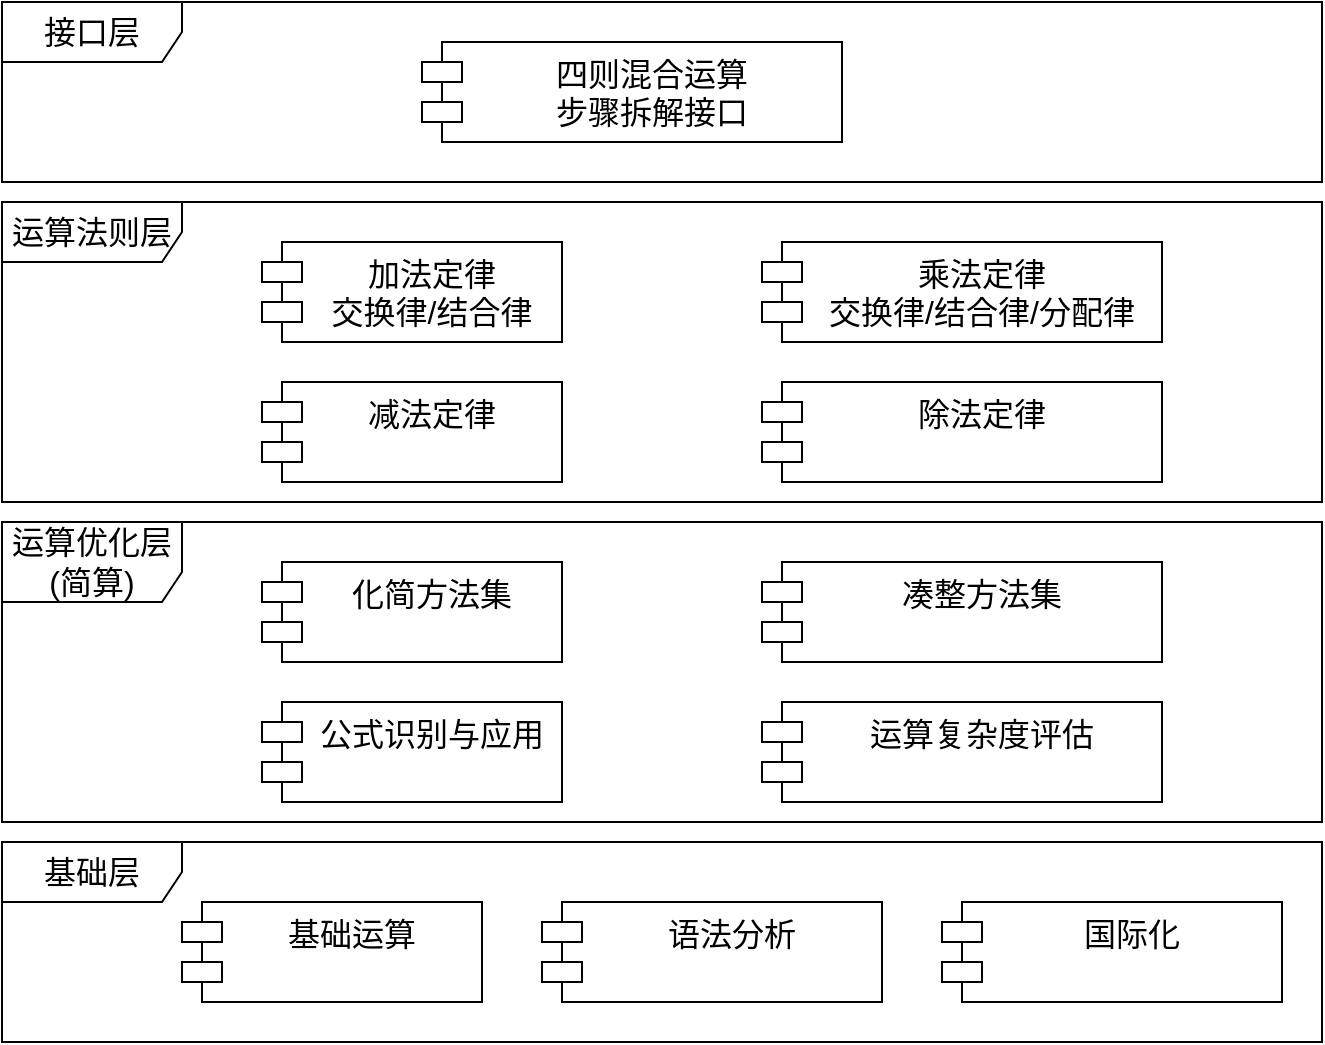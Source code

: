 <mxfile version="16.4.3" type="github" pages="3">
  <diagram id="C5RBs43oDa-KdzZeNtuy" name="四则混合运算步骤拆解 算法设计组件图">
    <mxGraphModel dx="1422" dy="882" grid="1" gridSize="10" guides="1" tooltips="1" connect="1" arrows="1" fold="1" page="1" pageScale="1" pageWidth="827" pageHeight="1169" math="0" shadow="0">
      <root>
        <mxCell id="WIyWlLk6GJQsqaUBKTNV-0" />
        <mxCell id="WIyWlLk6GJQsqaUBKTNV-1" parent="WIyWlLk6GJQsqaUBKTNV-0" />
        <mxCell id="ty5BbGDenOrGcdCGsOg5-0" value="接口层" style="shape=umlFrame;whiteSpace=wrap;html=1;fontSize=16;width=90;height=30;" parent="WIyWlLk6GJQsqaUBKTNV-1" vertex="1">
          <mxGeometry x="80" y="110" width="660" height="90" as="geometry" />
        </mxCell>
        <mxCell id="ty5BbGDenOrGcdCGsOg5-1" value="运算法则层" style="shape=umlFrame;whiteSpace=wrap;html=1;width=90;height=30;fontSize=16;" parent="WIyWlLk6GJQsqaUBKTNV-1" vertex="1">
          <mxGeometry x="80" y="210" width="660" height="150" as="geometry" />
        </mxCell>
        <mxCell id="ty5BbGDenOrGcdCGsOg5-2" value="运算优化层&lt;br&gt;(简算)" style="shape=umlFrame;whiteSpace=wrap;html=1;width=90;height=40;fontSize=16;" parent="WIyWlLk6GJQsqaUBKTNV-1" vertex="1">
          <mxGeometry x="80" y="370" width="660" height="150" as="geometry" />
        </mxCell>
        <mxCell id="ty5BbGDenOrGcdCGsOg5-3" value="基础层" style="shape=umlFrame;whiteSpace=wrap;html=1;width=90;height=30;fontSize=16;" parent="WIyWlLk6GJQsqaUBKTNV-1" vertex="1">
          <mxGeometry x="80" y="530" width="660" height="100" as="geometry" />
        </mxCell>
        <mxCell id="ty5BbGDenOrGcdCGsOg5-4" value="基础运算" style="shape=module;align=left;spacingLeft=20;align=center;verticalAlign=top;fontSize=16;" parent="WIyWlLk6GJQsqaUBKTNV-1" vertex="1">
          <mxGeometry x="170" y="560" width="150" height="50" as="geometry" />
        </mxCell>
        <mxCell id="ty5BbGDenOrGcdCGsOg5-5" value="语法分析" style="shape=module;align=left;spacingLeft=20;align=center;verticalAlign=top;fontSize=16;" parent="WIyWlLk6GJQsqaUBKTNV-1" vertex="1">
          <mxGeometry x="350" y="560" width="170" height="50" as="geometry" />
        </mxCell>
        <mxCell id="ty5BbGDenOrGcdCGsOg5-6" value="化简方法集" style="shape=module;align=left;spacingLeft=20;align=center;verticalAlign=top;fontSize=16;" parent="WIyWlLk6GJQsqaUBKTNV-1" vertex="1">
          <mxGeometry x="210" y="390" width="150" height="50" as="geometry" />
        </mxCell>
        <mxCell id="ty5BbGDenOrGcdCGsOg5-7" value="凑整方法集" style="shape=module;align=left;spacingLeft=20;align=center;verticalAlign=top;fontSize=16;" parent="WIyWlLk6GJQsqaUBKTNV-1" vertex="1">
          <mxGeometry x="460" y="390" width="200" height="50" as="geometry" />
        </mxCell>
        <mxCell id="ty5BbGDenOrGcdCGsOg5-8" value="加法定律&#xa;交换律/结合律" style="shape=module;align=left;spacingLeft=20;align=center;verticalAlign=top;fontSize=16;" parent="WIyWlLk6GJQsqaUBKTNV-1" vertex="1">
          <mxGeometry x="210" y="230" width="150" height="50" as="geometry" />
        </mxCell>
        <mxCell id="ty5BbGDenOrGcdCGsOg5-9" value="乘法定律&#xa;交换律/结合律/分配律" style="shape=module;align=left;spacingLeft=20;align=center;verticalAlign=top;fontSize=16;" parent="WIyWlLk6GJQsqaUBKTNV-1" vertex="1">
          <mxGeometry x="460" y="230" width="200" height="50" as="geometry" />
        </mxCell>
        <mxCell id="ty5BbGDenOrGcdCGsOg5-10" value="四则混合运算&#xa;步骤拆解接口" style="shape=module;align=left;spacingLeft=20;align=center;verticalAlign=top;fontSize=16;" parent="WIyWlLk6GJQsqaUBKTNV-1" vertex="1">
          <mxGeometry x="290" y="130" width="210" height="50" as="geometry" />
        </mxCell>
        <mxCell id="ty5BbGDenOrGcdCGsOg5-13" value="公式识别与应用" style="shape=module;align=left;spacingLeft=20;align=center;verticalAlign=top;fontSize=16;" parent="WIyWlLk6GJQsqaUBKTNV-1" vertex="1">
          <mxGeometry x="210" y="460" width="150" height="50" as="geometry" />
        </mxCell>
        <mxCell id="ty5BbGDenOrGcdCGsOg5-14" value="减法定律" style="shape=module;align=left;spacingLeft=20;align=center;verticalAlign=top;fontSize=16;" parent="WIyWlLk6GJQsqaUBKTNV-1" vertex="1">
          <mxGeometry x="210" y="300" width="150" height="50" as="geometry" />
        </mxCell>
        <mxCell id="ty5BbGDenOrGcdCGsOg5-15" value="除法定律" style="shape=module;align=left;spacingLeft=20;align=center;verticalAlign=top;fontSize=16;" parent="WIyWlLk6GJQsqaUBKTNV-1" vertex="1">
          <mxGeometry x="460" y="300" width="200" height="50" as="geometry" />
        </mxCell>
        <mxCell id="ty5BbGDenOrGcdCGsOg5-16" value="运算复杂度评估" style="shape=module;align=left;spacingLeft=20;align=center;verticalAlign=top;fontSize=16;" parent="WIyWlLk6GJQsqaUBKTNV-1" vertex="1">
          <mxGeometry x="460" y="460" width="200" height="50" as="geometry" />
        </mxCell>
        <mxCell id="tjZRN-iAtyA-G1_4J_O7-27" value="国际化" style="shape=module;align=left;spacingLeft=20;align=center;verticalAlign=top;fontSize=16;" vertex="1" parent="WIyWlLk6GJQsqaUBKTNV-1">
          <mxGeometry x="550" y="560" width="170" height="50" as="geometry" />
        </mxCell>
      </root>
    </mxGraphModel>
  </diagram>
  <diagram id="dTd2McHZb6Z-xsW7pLgo" name="四则混合运算步骤拆解 核心类图">
    <mxGraphModel dx="1422" dy="882" grid="1" gridSize="10" guides="1" tooltips="1" connect="1" arrows="1" fold="1" page="1" pageScale="1" pageWidth="827" pageHeight="1169" math="0" shadow="0">
      <root>
        <mxCell id="x_ljvtDPr1ENd0e378VW-0" />
        <mxCell id="x_ljvtDPr1ENd0e378VW-1" parent="x_ljvtDPr1ENd0e378VW-0" />
        <mxCell id="J2F_D_KGfJHttzcafrvR-0" value="核心类图" style="shape=umlFrame;whiteSpace=wrap;html=1;rounded=0;shadow=0;glass=0;sketch=0;fontSize=20;fontColor=#000000;strokeColor=default;strokeWidth=1;fillColor=default;width=110;height=30;" vertex="1" parent="x_ljvtDPr1ENd0e378VW-1">
          <mxGeometry x="40" y="40" width="1050" height="910" as="geometry" />
        </mxCell>
        <mxCell id="J2F_D_KGfJHttzcafrvR-1" value="Expression" style="swimlane;fontStyle=1;align=center;verticalAlign=top;childLayout=stackLayout;horizontal=1;startSize=26;horizontalStack=0;resizeParent=1;resizeParentMax=0;resizeLast=0;collapsible=1;marginBottom=0;fontSize=12;fontColor=#000000;strokeColor=#000000;strokeWidth=1;fillColor=default;" vertex="1" parent="x_ljvtDPr1ENd0e378VW-1">
          <mxGeometry x="140" y="90" width="340" height="86" as="geometry" />
        </mxCell>
        <mxCell id="J2F_D_KGfJHttzcafrvR-2" value="" style="line;strokeWidth=1;fillColor=none;align=left;verticalAlign=middle;spacingTop=-1;spacingLeft=3;spacingRight=3;rotatable=0;labelPosition=right;points=[];portConstraint=eastwest;fontSize=12;fontColor=#000000;" vertex="1" parent="J2F_D_KGfJHttzcafrvR-1">
          <mxGeometry y="26" width="340" height="8" as="geometry" />
        </mxCell>
        <mxCell id="J2F_D_KGfJHttzcafrvR-3" value="+ CalcStepByStep(): List&lt;Step&gt; steps" style="text;strokeColor=none;fillColor=none;align=left;verticalAlign=top;spacingLeft=4;spacingRight=4;overflow=hidden;rotatable=0;points=[[0,0.5],[1,0.5]];portConstraint=eastwest;fontSize=12;fontColor=#000000;" vertex="1" parent="J2F_D_KGfJHttzcafrvR-1">
          <mxGeometry y="34" width="340" height="26" as="geometry" />
        </mxCell>
        <mxCell id="J2F_D_KGfJHttzcafrvR-4" value="+ CalcStepByStep(List&lt;IAlgorithms&gt; algorithms): List&lt;Step&gt;" style="text;strokeColor=none;fillColor=none;align=left;verticalAlign=top;spacingLeft=4;spacingRight=4;overflow=hidden;rotatable=0;points=[[0,0.5],[1,0.5]];portConstraint=eastwest;fontSize=12;fontColor=#000000;" vertex="1" parent="J2F_D_KGfJHttzcafrvR-1">
          <mxGeometry y="60" width="340" height="26" as="geometry" />
        </mxCell>
        <mxCell id="J2F_D_KGfJHttzcafrvR-5" value="Step" style="swimlane;fontStyle=1;childLayout=stackLayout;horizontal=1;startSize=26;fillColor=none;horizontalStack=0;resizeParent=1;resizeParentMax=0;resizeLast=0;collapsible=1;marginBottom=0;fontSize=12;fontColor=#000000;strokeColor=#000000;strokeWidth=1;" vertex="1" parent="x_ljvtDPr1ENd0e378VW-1">
          <mxGeometry x="550" y="137" width="270" height="78" as="geometry" />
        </mxCell>
        <mxCell id="J2F_D_KGfJHttzcafrvR-6" value="+ Expression: Expression&#xa;" style="text;strokeColor=none;fillColor=none;align=left;verticalAlign=top;spacingLeft=4;spacingRight=4;overflow=hidden;rotatable=0;points=[[0,0.5],[1,0.5]];portConstraint=eastwest;fontSize=12;fontColor=#000000;" vertex="1" parent="J2F_D_KGfJHttzcafrvR-5">
          <mxGeometry y="26" width="270" height="26" as="geometry" />
        </mxCell>
        <mxCell id="J2F_D_KGfJHttzcafrvR-7" value="+ Description: IStepDescription" style="text;strokeColor=none;fillColor=none;align=left;verticalAlign=top;spacingLeft=4;spacingRight=4;overflow=hidden;rotatable=0;points=[[0,0.5],[1,0.5]];portConstraint=eastwest;fontSize=12;fontColor=#000000;" vertex="1" parent="J2F_D_KGfJHttzcafrvR-5">
          <mxGeometry y="52" width="270" height="26" as="geometry" />
        </mxCell>
        <mxCell id="J2F_D_KGfJHttzcafrvR-8" value="" style="endArrow=open;endFill=1;endSize=12;html=1;rounded=0;fontSize=12;fontColor=#000000;strokeColor=#0000FF;entryX=0;entryY=0;entryDx=0;entryDy=0;exitX=1;exitY=0.5;exitDx=0;exitDy=0;" edge="1" parent="x_ljvtDPr1ENd0e378VW-1" source="J2F_D_KGfJHttzcafrvR-7" target="J2F_D_KGfJHttzcafrvR-9">
          <mxGeometry width="160" relative="1" as="geometry">
            <mxPoint x="850" y="160" as="sourcePoint" />
            <mxPoint x="1021" y="336" as="targetPoint" />
          </mxGeometry>
        </mxCell>
        <mxCell id="J2F_D_KGfJHttzcafrvR-9" value="&lt;p style=&quot;margin: 4px 0px 0px; text-align: center; font-size: 12px;&quot;&gt;&lt;span style=&quot;font-size: 12px;&quot;&gt;«interface»&lt;/span&gt;&lt;br style=&quot;font-size: 12px;&quot;&gt;&lt;b style=&quot;font-size: 12px;&quot;&gt;IStepDescription&lt;/b&gt;&lt;br style=&quot;font-size: 12px;&quot;&gt;&lt;/p&gt;&lt;hr style=&quot;font-size: 12px;&quot;&gt;&lt;p style=&quot;margin: 0px 0px 0px 4px; font-size: 12px;&quot;&gt;&lt;span style=&quot;font-size: 12px;&quot;&gt;+ ToString(string i18nLang): string&lt;/span&gt;&lt;br style=&quot;font-size: 12px;&quot;&gt;&lt;/p&gt;" style="verticalAlign=top;align=left;overflow=fill;fontSize=12;fontFamily=Helvetica;html=1;fontColor=#000000;strokeColor=default;strokeWidth=1;fillColor=default;rounded=0;shadow=0;sketch=0;glass=0;" vertex="1" parent="x_ljvtDPr1ENd0e378VW-1">
          <mxGeometry x="870" y="202" width="210" height="70" as="geometry" />
        </mxCell>
        <mxCell id="J2F_D_KGfJHttzcafrvR-10" value="&lt;p style=&quot;margin: 4px 0px 0px ; text-align: center ; font-size: 12px&quot;&gt;&lt;span style=&quot;font-size: 12px&quot;&gt;«interface»&lt;/span&gt;&lt;br style=&quot;font-size: 12px&quot;&gt;&lt;b style=&quot;font-size: 12px&quot;&gt;IAlgorithm&lt;/b&gt;&lt;br style=&quot;font-size: 12px&quot;&gt;&lt;/p&gt;&lt;hr style=&quot;font-size: 12px&quot;&gt;&lt;p style=&quot;margin: 0px 0px 0px 4px ; font-size: 12px&quot;&gt;&lt;span style=&quot;font-size: 12px&quot;&gt;+ Apply(Expression expr, out Expression result, out List&amp;lt;Step&amp;gt;): bool&lt;/span&gt;&lt;br style=&quot;font-size: 12px&quot;&gt;&lt;/p&gt;" style="verticalAlign=top;align=left;overflow=fill;fontSize=12;fontFamily=Helvetica;html=1;fontColor=#000000;strokeColor=default;strokeWidth=1;fillColor=default;rounded=0;shadow=0;sketch=0;glass=0;" vertex="1" parent="x_ljvtDPr1ENd0e378VW-1">
          <mxGeometry x="550" y="390" width="380" height="70" as="geometry" />
        </mxCell>
        <mxCell id="J2F_D_KGfJHttzcafrvR-11" value="AlgorithmsManager" style="swimlane;fontStyle=1;align=center;verticalAlign=top;childLayout=stackLayout;horizontal=1;startSize=26;horizontalStack=0;resizeParent=1;resizeParentMax=0;resizeLast=0;collapsible=1;marginBottom=0;fontSize=12;fontColor=#000000;strokeColor=#000000;strokeWidth=1;fillColor=default;" vertex="1" parent="x_ljvtDPr1ENd0e378VW-1">
          <mxGeometry x="140" y="350" width="340" height="60" as="geometry" />
        </mxCell>
        <mxCell id="J2F_D_KGfJHttzcafrvR-12" value="" style="line;strokeWidth=1;fillColor=none;align=left;verticalAlign=middle;spacingTop=-1;spacingLeft=3;spacingRight=3;rotatable=0;labelPosition=right;points=[];portConstraint=eastwest;fontSize=12;fontColor=#000000;" vertex="1" parent="J2F_D_KGfJHttzcafrvR-11">
          <mxGeometry y="26" width="340" height="8" as="geometry" />
        </mxCell>
        <mxCell id="J2F_D_KGfJHttzcafrvR-13" value="+ GetAlgorithm&lt;T: IAlgorithm&gt;(): IAlgorithm" style="text;strokeColor=none;fillColor=none;align=left;verticalAlign=top;spacingLeft=4;spacingRight=4;overflow=hidden;rotatable=0;points=[[0,0.5],[1,0.5]];portConstraint=eastwest;fontSize=12;fontColor=#000000;" vertex="1" parent="J2F_D_KGfJHttzcafrvR-11">
          <mxGeometry y="34" width="340" height="26" as="geometry" />
        </mxCell>
        <mxCell id="J2F_D_KGfJHttzcafrvR-14" value="" style="endArrow=open;endFill=1;endSize=12;html=1;rounded=0;fontSize=12;fontColor=#000000;strokeColor=#0000FF;exitX=1;exitY=0.5;exitDx=0;exitDy=0;entryX=0;entryY=0;entryDx=0;entryDy=0;" edge="1" parent="x_ljvtDPr1ENd0e378VW-1" source="J2F_D_KGfJHttzcafrvR-3" target="J2F_D_KGfJHttzcafrvR-5">
          <mxGeometry width="160" relative="1" as="geometry">
            <mxPoint x="510" y="200" as="sourcePoint" />
            <mxPoint x="670" y="200" as="targetPoint" />
          </mxGeometry>
        </mxCell>
        <mxCell id="J2F_D_KGfJHttzcafrvR-15" value="" style="endArrow=open;endFill=1;endSize=12;html=1;rounded=0;fontSize=12;fontColor=#000000;strokeColor=#0000FF;entryX=0;entryY=0;entryDx=0;entryDy=0;" edge="1" parent="x_ljvtDPr1ENd0e378VW-1" target="J2F_D_KGfJHttzcafrvR-10">
          <mxGeometry width="160" relative="1" as="geometry">
            <mxPoint x="480" y="390" as="sourcePoint" />
            <mxPoint x="640" y="390" as="targetPoint" />
          </mxGeometry>
        </mxCell>
        <mxCell id="J2F_D_KGfJHttzcafrvR-16" value="加法定律" style="swimlane;fontStyle=1;align=center;verticalAlign=top;childLayout=stackLayout;horizontal=1;startSize=26;horizontalStack=0;resizeParent=1;resizeParentMax=0;resizeLast=0;collapsible=1;marginBottom=0;rounded=0;shadow=0;glass=0;sketch=0;fontSize=12;fontColor=#000000;strokeColor=default;strokeWidth=1;fillColor=default;" vertex="1" parent="x_ljvtDPr1ENd0e378VW-1">
          <mxGeometry x="524" y="550" width="100" height="34" as="geometry" />
        </mxCell>
        <mxCell id="J2F_D_KGfJHttzcafrvR-17" value="" style="line;strokeWidth=1;fillColor=none;align=left;verticalAlign=middle;spacingTop=-1;spacingLeft=3;spacingRight=3;rotatable=0;labelPosition=right;points=[];portConstraint=eastwest;rounded=0;shadow=0;glass=0;sketch=0;fontSize=12;fontColor=#000000;" vertex="1" parent="J2F_D_KGfJHttzcafrvR-16">
          <mxGeometry y="26" width="100" height="8" as="geometry" />
        </mxCell>
        <mxCell id="J2F_D_KGfJHttzcafrvR-18" value="减法定律" style="swimlane;fontStyle=1;align=center;verticalAlign=top;childLayout=stackLayout;horizontal=1;startSize=26;horizontalStack=0;resizeParent=1;resizeParentMax=0;resizeLast=0;collapsible=1;marginBottom=0;rounded=0;shadow=0;glass=0;sketch=0;fontSize=12;fontColor=#000000;strokeColor=default;strokeWidth=1;fillColor=default;" vertex="1" parent="x_ljvtDPr1ENd0e378VW-1">
          <mxGeometry x="634" y="550" width="100" height="34" as="geometry" />
        </mxCell>
        <mxCell id="J2F_D_KGfJHttzcafrvR-19" value="" style="line;strokeWidth=1;fillColor=none;align=left;verticalAlign=middle;spacingTop=-1;spacingLeft=3;spacingRight=3;rotatable=0;labelPosition=right;points=[];portConstraint=eastwest;rounded=0;shadow=0;glass=0;sketch=0;fontSize=12;fontColor=#000000;" vertex="1" parent="J2F_D_KGfJHttzcafrvR-18">
          <mxGeometry y="26" width="100" height="8" as="geometry" />
        </mxCell>
        <mxCell id="J2F_D_KGfJHttzcafrvR-20" value="乘法定律" style="swimlane;fontStyle=1;align=center;verticalAlign=top;childLayout=stackLayout;horizontal=1;startSize=26;horizontalStack=0;resizeParent=1;resizeParentMax=0;resizeLast=0;collapsible=1;marginBottom=0;rounded=0;shadow=0;glass=0;sketch=0;fontSize=12;fontColor=#000000;strokeColor=default;strokeWidth=1;fillColor=default;" vertex="1" parent="x_ljvtDPr1ENd0e378VW-1">
          <mxGeometry x="744" y="550" width="100" height="34" as="geometry" />
        </mxCell>
        <mxCell id="J2F_D_KGfJHttzcafrvR-21" value="" style="line;strokeWidth=1;fillColor=none;align=left;verticalAlign=middle;spacingTop=-1;spacingLeft=3;spacingRight=3;rotatable=0;labelPosition=right;points=[];portConstraint=eastwest;rounded=0;shadow=0;glass=0;sketch=0;fontSize=12;fontColor=#000000;" vertex="1" parent="J2F_D_KGfJHttzcafrvR-20">
          <mxGeometry y="26" width="100" height="8" as="geometry" />
        </mxCell>
        <mxCell id="J2F_D_KGfJHttzcafrvR-22" value="除法定律" style="swimlane;fontStyle=1;align=center;verticalAlign=top;childLayout=stackLayout;horizontal=1;startSize=26;horizontalStack=0;resizeParent=1;resizeParentMax=0;resizeLast=0;collapsible=1;marginBottom=0;rounded=0;shadow=0;glass=0;sketch=0;fontSize=12;fontColor=#000000;strokeColor=default;strokeWidth=1;fillColor=default;" vertex="1" parent="x_ljvtDPr1ENd0e378VW-1">
          <mxGeometry x="854" y="550" width="100" height="34" as="geometry" />
        </mxCell>
        <mxCell id="J2F_D_KGfJHttzcafrvR-23" value="" style="line;strokeWidth=1;fillColor=none;align=left;verticalAlign=middle;spacingTop=-1;spacingLeft=3;spacingRight=3;rotatable=0;labelPosition=right;points=[];portConstraint=eastwest;rounded=0;shadow=0;glass=0;sketch=0;fontSize=12;fontColor=#000000;" vertex="1" parent="J2F_D_KGfJHttzcafrvR-22">
          <mxGeometry y="26" width="100" height="8" as="geometry" />
        </mxCell>
        <mxCell id="J2F_D_KGfJHttzcafrvR-24" value="" style="endArrow=block;endSize=16;endFill=0;html=1;rounded=0;fontSize=12;fontColor=#000000;strokeColor=#0000FF;entryX=0.5;entryY=1;entryDx=0;entryDy=0;exitX=0.5;exitY=0;exitDx=0;exitDy=0;dashed=1;edgeStyle=orthogonalEdgeStyle;" edge="1" parent="x_ljvtDPr1ENd0e378VW-1" source="J2F_D_KGfJHttzcafrvR-16" target="J2F_D_KGfJHttzcafrvR-10">
          <mxGeometry width="160" relative="1" as="geometry">
            <mxPoint x="300" y="600" as="sourcePoint" />
            <mxPoint x="460" y="600" as="targetPoint" />
          </mxGeometry>
        </mxCell>
        <mxCell id="J2F_D_KGfJHttzcafrvR-25" value="" style="endArrow=block;endSize=16;endFill=0;html=1;rounded=0;fontSize=12;fontColor=#000000;strokeColor=#0000FF;dashed=1;edgeStyle=orthogonalEdgeStyle;exitX=0.5;exitY=0;exitDx=0;exitDy=0;" edge="1" parent="x_ljvtDPr1ENd0e378VW-1" source="J2F_D_KGfJHttzcafrvR-18">
          <mxGeometry width="160" relative="1" as="geometry">
            <mxPoint x="740" y="670" as="sourcePoint" />
            <mxPoint x="740" y="460" as="targetPoint" />
          </mxGeometry>
        </mxCell>
        <mxCell id="J2F_D_KGfJHttzcafrvR-26" value="" style="endArrow=block;endSize=16;endFill=0;html=1;rounded=0;fontSize=12;fontColor=#000000;strokeColor=#0000FF;exitX=0.5;exitY=0;exitDx=0;exitDy=0;dashed=1;edgeStyle=orthogonalEdgeStyle;" edge="1" parent="x_ljvtDPr1ENd0e378VW-1" source="J2F_D_KGfJHttzcafrvR-22" target="J2F_D_KGfJHttzcafrvR-10">
          <mxGeometry width="160" relative="1" as="geometry">
            <mxPoint x="610" y="580" as="sourcePoint" />
            <mxPoint x="770" y="490" as="targetPoint" />
          </mxGeometry>
        </mxCell>
        <mxCell id="J2F_D_KGfJHttzcafrvR-27" value="" style="endArrow=block;endSize=16;endFill=0;html=1;rounded=0;fontSize=12;fontColor=#000000;strokeColor=#0000FF;exitX=0.5;exitY=0;exitDx=0;exitDy=0;dashed=1;edgeStyle=orthogonalEdgeStyle;" edge="1" parent="x_ljvtDPr1ENd0e378VW-1" source="J2F_D_KGfJHttzcafrvR-20" target="J2F_D_KGfJHttzcafrvR-10">
          <mxGeometry width="160" relative="1" as="geometry">
            <mxPoint x="920" y="560" as="sourcePoint" />
            <mxPoint x="750" y="470" as="targetPoint" />
          </mxGeometry>
        </mxCell>
        <mxCell id="J2F_D_KGfJHttzcafrvR-28" value="Use" style="endArrow=open;endSize=12;dashed=1;html=1;rounded=0;fontSize=12;fontColor=#000000;strokeColor=#0000FF;" edge="1" parent="x_ljvtDPr1ENd0e378VW-1" source="J2F_D_KGfJHttzcafrvR-1" target="J2F_D_KGfJHttzcafrvR-11">
          <mxGeometry width="160" relative="1" as="geometry">
            <mxPoint x="380" y="260" as="sourcePoint" />
            <mxPoint x="540" y="260" as="targetPoint" />
          </mxGeometry>
        </mxCell>
        <mxCell id="J2F_D_KGfJHttzcafrvR-29" value="凑整方法集" style="swimlane;fontStyle=1;align=center;verticalAlign=top;childLayout=stackLayout;horizontal=1;startSize=26;horizontalStack=0;resizeParent=1;resizeParentMax=0;resizeLast=0;collapsible=1;marginBottom=0;rounded=0;shadow=0;glass=0;sketch=0;fontSize=12;fontColor=#000000;strokeColor=default;strokeWidth=1;fillColor=default;" vertex="1" parent="x_ljvtDPr1ENd0e378VW-1">
          <mxGeometry x="140" y="650" width="250" height="60" as="geometry" />
        </mxCell>
        <mxCell id="J2F_D_KGfJHttzcafrvR-30" value="" style="line;strokeWidth=1;fillColor=none;align=left;verticalAlign=middle;spacingTop=-1;spacingLeft=3;spacingRight=3;rotatable=0;labelPosition=right;points=[];portConstraint=eastwest;rounded=0;shadow=0;glass=0;sketch=0;fontSize=12;fontColor=#000000;" vertex="1" parent="J2F_D_KGfJHttzcafrvR-29">
          <mxGeometry y="26" width="250" height="8" as="geometry" />
        </mxCell>
        <mxCell id="J2F_D_KGfJHttzcafrvR-31" value="+ Apply(float[] numbers, out var result): bool" style="text;strokeColor=none;fillColor=none;align=left;verticalAlign=top;spacingLeft=4;spacingRight=4;overflow=hidden;rotatable=0;points=[[0,0.5],[1,0.5]];portConstraint=eastwest;rounded=0;shadow=0;glass=0;sketch=0;fontSize=12;fontColor=#000000;" vertex="1" parent="J2F_D_KGfJHttzcafrvR-29">
          <mxGeometry y="34" width="250" height="26" as="geometry" />
        </mxCell>
        <mxCell id="J2F_D_KGfJHttzcafrvR-32" value="化简方法集" style="swimlane;fontStyle=1;align=center;verticalAlign=top;childLayout=stackLayout;horizontal=1;startSize=26;horizontalStack=0;resizeParent=1;resizeParentMax=0;resizeLast=0;collapsible=1;marginBottom=0;rounded=0;shadow=0;glass=0;sketch=0;fontSize=12;fontColor=#000000;strokeColor=default;strokeWidth=1;fillColor=default;" vertex="1" parent="x_ljvtDPr1ENd0e378VW-1">
          <mxGeometry x="400" y="650" width="250" height="60" as="geometry" />
        </mxCell>
        <mxCell id="J2F_D_KGfJHttzcafrvR-33" value="" style="line;strokeWidth=1;fillColor=none;align=left;verticalAlign=middle;spacingTop=-1;spacingLeft=3;spacingRight=3;rotatable=0;labelPosition=right;points=[];portConstraint=eastwest;rounded=0;shadow=0;glass=0;sketch=0;fontSize=12;fontColor=#000000;" vertex="1" parent="J2F_D_KGfJHttzcafrvR-32">
          <mxGeometry y="26" width="250" height="8" as="geometry" />
        </mxCell>
        <mxCell id="J2F_D_KGfJHttzcafrvR-34" value="+ Apply(float[] numbers, out var result): bool" style="text;strokeColor=none;fillColor=none;align=left;verticalAlign=top;spacingLeft=4;spacingRight=4;overflow=hidden;rotatable=0;points=[[0,0.5],[1,0.5]];portConstraint=eastwest;rounded=0;shadow=0;glass=0;sketch=0;fontSize=12;fontColor=#000000;" vertex="1" parent="J2F_D_KGfJHttzcafrvR-32">
          <mxGeometry y="34" width="250" height="26" as="geometry" />
        </mxCell>
        <mxCell id="J2F_D_KGfJHttzcafrvR-35" value="AngouriMath" style="shape=module;align=left;spacingLeft=20;align=center;verticalAlign=top;rounded=0;shadow=0;glass=0;sketch=0;fontSize=20;strokeColor=#36393d;strokeWidth=1;fillColor=#eeeeee;horizontal=1;" vertex="1" parent="x_ljvtDPr1ENd0e378VW-1">
          <mxGeometry x="140" y="840" width="930" height="100" as="geometry" />
        </mxCell>
        <mxCell id="J2F_D_KGfJHttzcafrvR-36" value="分式运算" style="swimlane;fontStyle=1;align=center;verticalAlign=top;childLayout=stackLayout;horizontal=1;startSize=26;horizontalStack=0;resizeParent=1;resizeParentMax=0;resizeLast=0;collapsible=1;marginBottom=0;rounded=0;shadow=0;glass=0;sketch=0;fontSize=12;fontColor=#000000;strokeColor=default;strokeWidth=1;fillColor=default;" vertex="1" parent="x_ljvtDPr1ENd0e378VW-1">
          <mxGeometry x="140" y="770" width="200" height="60" as="geometry" />
        </mxCell>
        <mxCell id="J2F_D_KGfJHttzcafrvR-37" value="" style="line;strokeWidth=1;fillColor=none;align=left;verticalAlign=middle;spacingTop=-1;spacingLeft=3;spacingRight=3;rotatable=0;labelPosition=right;points=[];portConstraint=eastwest;rounded=0;shadow=0;glass=0;sketch=0;fontSize=12;fontColor=#000000;" vertex="1" parent="J2F_D_KGfJHttzcafrvR-36">
          <mxGeometry y="26" width="200" height="8" as="geometry" />
        </mxCell>
        <mxCell id="J2F_D_KGfJHttzcafrvR-38" value="+ Calc(vars parameters): vars" style="text;strokeColor=none;fillColor=none;align=left;verticalAlign=top;spacingLeft=4;spacingRight=4;overflow=hidden;rotatable=0;points=[[0,0.5],[1,0.5]];portConstraint=eastwest;rounded=0;shadow=0;glass=0;sketch=0;fontSize=12;fontColor=#000000;" vertex="1" parent="J2F_D_KGfJHttzcafrvR-36">
          <mxGeometry y="34" width="200" height="26" as="geometry" />
        </mxCell>
        <mxCell id="J2F_D_KGfJHttzcafrvR-39" value="次方/根运算" style="swimlane;fontStyle=1;align=center;verticalAlign=top;childLayout=stackLayout;horizontal=1;startSize=26;horizontalStack=0;resizeParent=1;resizeParentMax=0;resizeLast=0;collapsible=1;marginBottom=0;rounded=0;shadow=0;glass=0;sketch=0;fontSize=12;fontColor=#000000;strokeColor=default;strokeWidth=1;fillColor=default;" vertex="1" parent="x_ljvtDPr1ENd0e378VW-1">
          <mxGeometry x="431.75" y="770" width="200" height="60" as="geometry" />
        </mxCell>
        <mxCell id="J2F_D_KGfJHttzcafrvR-40" value="" style="line;strokeWidth=1;fillColor=none;align=left;verticalAlign=middle;spacingTop=-1;spacingLeft=3;spacingRight=3;rotatable=0;labelPosition=right;points=[];portConstraint=eastwest;rounded=0;shadow=0;glass=0;sketch=0;fontSize=12;fontColor=#000000;" vertex="1" parent="J2F_D_KGfJHttzcafrvR-39">
          <mxGeometry y="26" width="200" height="8" as="geometry" />
        </mxCell>
        <mxCell id="J2F_D_KGfJHttzcafrvR-41" value="+ Calc(vars parameters): vars" style="text;strokeColor=none;fillColor=none;align=left;verticalAlign=top;spacingLeft=4;spacingRight=4;overflow=hidden;rotatable=0;points=[[0,0.5],[1,0.5]];portConstraint=eastwest;rounded=0;shadow=0;glass=0;sketch=0;fontSize=12;fontColor=#000000;" vertex="1" parent="J2F_D_KGfJHttzcafrvR-39">
          <mxGeometry y="34" width="200" height="26" as="geometry" />
        </mxCell>
        <mxCell id="J2F_D_KGfJHttzcafrvR-42" value="指数运算" style="swimlane;fontStyle=1;align=center;verticalAlign=top;childLayout=stackLayout;horizontal=1;startSize=26;horizontalStack=0;resizeParent=1;resizeParentMax=0;resizeLast=0;collapsible=1;marginBottom=0;rounded=0;shadow=0;glass=0;sketch=0;fontSize=12;fontColor=#000000;strokeColor=default;strokeWidth=1;fillColor=default;" vertex="1" parent="x_ljvtDPr1ENd0e378VW-1">
          <mxGeometry x="694" y="770" width="200" height="60" as="geometry" />
        </mxCell>
        <mxCell id="J2F_D_KGfJHttzcafrvR-43" value="" style="line;strokeWidth=1;fillColor=none;align=left;verticalAlign=middle;spacingTop=-1;spacingLeft=3;spacingRight=3;rotatable=0;labelPosition=right;points=[];portConstraint=eastwest;rounded=0;shadow=0;glass=0;sketch=0;fontSize=12;fontColor=#000000;" vertex="1" parent="J2F_D_KGfJHttzcafrvR-42">
          <mxGeometry y="26" width="200" height="8" as="geometry" />
        </mxCell>
        <mxCell id="J2F_D_KGfJHttzcafrvR-44" value="+ Calc(vars parameters): vars" style="text;strokeColor=none;fillColor=none;align=left;verticalAlign=top;spacingLeft=4;spacingRight=4;overflow=hidden;rotatable=0;points=[[0,0.5],[1,0.5]];portConstraint=eastwest;rounded=0;shadow=0;glass=0;sketch=0;fontSize=12;fontColor=#000000;" vertex="1" parent="J2F_D_KGfJHttzcafrvR-42">
          <mxGeometry y="34" width="200" height="26" as="geometry" />
        </mxCell>
        <mxCell id="J2F_D_KGfJHttzcafrvR-45" value="公式应用" style="swimlane;fontStyle=1;align=center;verticalAlign=top;childLayout=stackLayout;horizontal=1;startSize=26;horizontalStack=0;resizeParent=1;resizeParentMax=0;resizeLast=0;collapsible=1;marginBottom=0;rounded=0;shadow=0;glass=0;sketch=0;fontSize=12;fontColor=#000000;strokeColor=default;strokeWidth=1;fillColor=default;" vertex="1" parent="x_ljvtDPr1ENd0e378VW-1">
          <mxGeometry x="660" y="650" width="250" height="60" as="geometry" />
        </mxCell>
        <mxCell id="J2F_D_KGfJHttzcafrvR-46" value="" style="line;strokeWidth=1;fillColor=none;align=left;verticalAlign=middle;spacingTop=-1;spacingLeft=3;spacingRight=3;rotatable=0;labelPosition=right;points=[];portConstraint=eastwest;rounded=0;shadow=0;glass=0;sketch=0;fontSize=12;fontColor=#000000;" vertex="1" parent="J2F_D_KGfJHttzcafrvR-45">
          <mxGeometry y="26" width="250" height="8" as="geometry" />
        </mxCell>
        <mxCell id="J2F_D_KGfJHttzcafrvR-47" value="+ Apply(float[] numbers, out var result): bool" style="text;strokeColor=none;fillColor=none;align=left;verticalAlign=top;spacingLeft=4;spacingRight=4;overflow=hidden;rotatable=0;points=[[0,0.5],[1,0.5]];portConstraint=eastwest;rounded=0;shadow=0;glass=0;sketch=0;fontSize=12;fontColor=#000000;" vertex="1" parent="J2F_D_KGfJHttzcafrvR-45">
          <mxGeometry y="34" width="250" height="26" as="geometry" />
        </mxCell>
        <mxCell id="J2F_D_KGfJHttzcafrvR-48" value="&lt;span style=&quot;font-size: 22px;&quot;&gt;接口层&lt;/span&gt;" style="text;html=1;strokeColor=none;fillColor=none;align=center;verticalAlign=middle;whiteSpace=wrap;rounded=0;shadow=0;glass=0;sketch=0;fontSize=22;fontColor=#FF0080;" vertex="1" parent="x_ljvtDPr1ENd0e378VW-1">
          <mxGeometry x="52.5" y="146" width="30" height="30" as="geometry" />
        </mxCell>
        <mxCell id="J2F_D_KGfJHttzcafrvR-49" value="&lt;span style=&quot;font-size: 22px&quot;&gt;运算法则层&lt;/span&gt;" style="text;html=1;strokeColor=none;fillColor=none;align=center;verticalAlign=middle;whiteSpace=wrap;rounded=0;shadow=0;glass=0;sketch=0;fontSize=22;fontColor=#00CCCC;horizontal=1;" vertex="1" parent="x_ljvtDPr1ENd0e378VW-1">
          <mxGeometry x="57.5" y="355" width="20" height="140" as="geometry" />
        </mxCell>
        <mxCell id="J2F_D_KGfJHttzcafrvR-50" value="&lt;span style=&quot;font-size: 22px&quot;&gt;运算优化层&lt;/span&gt;" style="text;html=1;strokeColor=none;fillColor=none;align=center;verticalAlign=middle;whiteSpace=wrap;rounded=0;shadow=0;glass=0;sketch=0;fontSize=22;fontColor=#00CC00;horizontal=1;" vertex="1" parent="x_ljvtDPr1ENd0e378VW-1">
          <mxGeometry x="47.5" y="590" width="40" height="170" as="geometry" />
        </mxCell>
        <mxCell id="J2F_D_KGfJHttzcafrvR-51" value="&lt;span style=&quot;font-size: 22px&quot;&gt;基础底层&lt;/span&gt;" style="text;html=1;strokeColor=none;fillColor=none;align=center;verticalAlign=middle;whiteSpace=wrap;rounded=0;shadow=0;glass=0;sketch=0;fontSize=22;fontColor=#0000CC;horizontal=1;" vertex="1" parent="x_ljvtDPr1ENd0e378VW-1">
          <mxGeometry x="48.75" y="770" width="37.5" height="140" as="geometry" />
        </mxCell>
        <mxCell id="J2F_D_KGfJHttzcafrvR-52" value="算式语法解析" style="swimlane;fontStyle=0;childLayout=stackLayout;horizontal=1;startSize=26;fillColor=none;horizontalStack=0;resizeParent=1;resizeParentMax=0;resizeLast=0;collapsible=1;marginBottom=0;rounded=0;shadow=0;glass=0;sketch=0;fontSize=16;fontColor=#000000;strokeColor=default;strokeWidth=1;" vertex="1" parent="x_ljvtDPr1ENd0e378VW-1">
          <mxGeometry x="520" y="880" width="160" height="52" as="geometry" />
        </mxCell>
        <mxCell id="J2F_D_KGfJHttzcafrvR-53" value="基础运算" style="swimlane;fontStyle=0;childLayout=stackLayout;horizontal=1;startSize=26;fillColor=none;horizontalStack=0;resizeParent=1;resizeParentMax=0;resizeLast=0;collapsible=1;marginBottom=0;rounded=0;shadow=0;glass=0;sketch=0;fontSize=16;fontColor=#000000;strokeColor=default;strokeWidth=1;" vertex="1" parent="x_ljvtDPr1ENd0e378VW-1">
          <mxGeometry x="290" y="880" width="160" height="52" as="geometry" />
        </mxCell>
        <mxCell id="J2F_D_KGfJHttzcafrvR-54" value="" style="verticalLabelPosition=bottom;verticalAlign=top;html=1;strokeWidth=2;shape=mxgraph.arrows2.arrow;dy=0.71;dx=26;notch=0;rounded=0;shadow=0;glass=0;sketch=0;fontSize=16;fontColor=#0000CC;fillColor=default;rotation=270;" vertex="1" parent="x_ljvtDPr1ENd0e378VW-1">
          <mxGeometry x="240" y="595" width="35" height="45" as="geometry" />
        </mxCell>
        <mxCell id="J2F_D_KGfJHttzcafrvR-55" value="" style="verticalLabelPosition=bottom;verticalAlign=top;html=1;strokeWidth=2;shape=mxgraph.arrows2.arrow;dy=0.71;dx=26;notch=0;rounded=0;shadow=0;glass=0;sketch=0;fontSize=16;fontColor=#0000CC;fillColor=default;rotation=270;" vertex="1" parent="x_ljvtDPr1ENd0e378VW-1">
          <mxGeometry x="776.5" y="595" width="35" height="45" as="geometry" />
        </mxCell>
        <mxCell id="J2F_D_KGfJHttzcafrvR-56" value="" style="verticalLabelPosition=bottom;verticalAlign=top;html=1;strokeWidth=2;shape=mxgraph.arrows2.arrow;dy=0.71;dx=26;notch=0;rounded=0;shadow=0;glass=0;sketch=0;fontSize=16;fontColor=#0000CC;fillColor=default;rotation=270;" vertex="1" parent="x_ljvtDPr1ENd0e378VW-1">
          <mxGeometry x="515" y="595" width="35" height="45" as="geometry" />
        </mxCell>
        <mxCell id="J2F_D_KGfJHttzcafrvR-57" value="" style="verticalLabelPosition=bottom;verticalAlign=top;html=1;strokeWidth=2;shape=mxgraph.arrows2.arrow;dy=0.71;dx=26;notch=0;rounded=0;shadow=0;glass=0;sketch=0;fontSize=16;fontColor=#0000CC;fillColor=default;rotation=270;" vertex="1" parent="x_ljvtDPr1ENd0e378VW-1">
          <mxGeometry x="239.25" y="715" width="35" height="45" as="geometry" />
        </mxCell>
        <mxCell id="J2F_D_KGfJHttzcafrvR-58" value="" style="verticalLabelPosition=bottom;verticalAlign=top;html=1;strokeWidth=2;shape=mxgraph.arrows2.arrow;dy=0.71;dx=26;notch=0;rounded=0;shadow=0;glass=0;sketch=0;fontSize=16;fontColor=#0000CC;fillColor=default;rotation=270;" vertex="1" parent="x_ljvtDPr1ENd0e378VW-1">
          <mxGeometry x="775.75" y="715" width="35" height="45" as="geometry" />
        </mxCell>
        <mxCell id="J2F_D_KGfJHttzcafrvR-59" value="" style="verticalLabelPosition=bottom;verticalAlign=top;html=1;strokeWidth=2;shape=mxgraph.arrows2.arrow;dy=0.71;dx=26;notch=0;rounded=0;shadow=0;glass=0;sketch=0;fontSize=16;fontColor=#0000CC;fillColor=default;rotation=270;" vertex="1" parent="x_ljvtDPr1ENd0e378VW-1">
          <mxGeometry x="514.25" y="715" width="35" height="45" as="geometry" />
        </mxCell>
        <mxCell id="J2F_D_KGfJHttzcafrvR-60" value="Latex格式转换" style="swimlane;fontStyle=0;childLayout=stackLayout;horizontal=1;startSize=26;fillColor=none;horizontalStack=0;resizeParent=1;resizeParentMax=0;resizeLast=0;collapsible=1;marginBottom=0;rounded=0;shadow=0;glass=0;sketch=0;fontSize=16;fontColor=#000000;strokeColor=default;strokeWidth=1;" vertex="1" parent="x_ljvtDPr1ENd0e378VW-1">
          <mxGeometry x="744" y="880" width="160" height="52" as="geometry" />
        </mxCell>
      </root>
    </mxGraphModel>
  </diagram>
  <diagram id="_IkjPrCSeGOHGhf27y2S" name="四则混合运算步骤拆解 算法基本流程设计">
    <mxGraphModel dx="1673" dy="1038" grid="1" gridSize="10" guides="1" tooltips="1" connect="1" arrows="1" fold="1" page="1" pageScale="1" pageWidth="827" pageHeight="1169" math="0" shadow="0">
      <root>
        <mxCell id="MPlhkhTgIEaL_Tt8AZgD-0" />
        <mxCell id="MPlhkhTgIEaL_Tt8AZgD-1" parent="MPlhkhTgIEaL_Tt8AZgD-0" />
        <mxCell id="14nIwSXdcislznq_X5G9-2" value="&lt;span style=&quot;font-size: 20px;&quot;&gt;运算法则应用&lt;/span&gt;" style="shape=umlFrame;whiteSpace=wrap;html=1;fontSize=20;fontColor=#CC0066;strokeColor=#000000;strokeWidth=2;fillColor=default;width=140;height=40;fontStyle=1" vertex="1" parent="MPlhkhTgIEaL_Tt8AZgD-1">
          <mxGeometry x="1440" y="40" width="840" height="1040" as="geometry" />
        </mxCell>
        <mxCell id="9AbvWPywLmUA8nY9qhrw-29" value="&lt;div style=&quot;text-align: left&quot;&gt;&lt;span&gt;多项组合应用&lt;/span&gt;&lt;/div&gt;" style="shape=umlFrame;whiteSpace=wrap;html=1;dashed=1;fontSize=16;fontColor=#0000FF;fillColor=none;width=120;height=30;fontStyle=6;strokeColor=#0000FF;" vertex="1" parent="MPlhkhTgIEaL_Tt8AZgD-1">
          <mxGeometry x="1510" y="370" width="490" height="210" as="geometry" />
        </mxCell>
        <mxCell id="9AbvWPywLmUA8nY9qhrw-8" value="" style="edgeStyle=orthogonalEdgeStyle;rounded=0;orthogonalLoop=1;jettySize=auto;html=1;fontSize=20;fontColor=#FF0000;entryX=0;entryY=0.5;entryDx=0;entryDy=0;exitX=0;exitY=0.5;exitDx=0;exitDy=0;exitPerimeter=0;" edge="1" parent="MPlhkhTgIEaL_Tt8AZgD-1" source="2R3fPkhKRO39lOEUgIPM-0" target="14nIwSXdcislznq_X5G9-6">
          <mxGeometry relative="1" as="geometry">
            <Array as="points">
              <mxPoint x="1480" y="631" />
              <mxPoint x="1480" y="1026" />
            </Array>
          </mxGeometry>
        </mxCell>
        <mxCell id="MPlhkhTgIEaL_Tt8AZgD-10" value="算式运算步骤输出" style="shape=umlFrame;whiteSpace=wrap;html=1;fontSize=20;width=180;height=40;fontStyle=3;fontColor=#CC0066;strokeWidth=2;" parent="MPlhkhTgIEaL_Tt8AZgD-1" vertex="1">
          <mxGeometry x="40" y="40" width="1320" height="1040" as="geometry" />
        </mxCell>
        <mxCell id="MPlhkhTgIEaL_Tt8AZgD-74" value="&lt;span style=&quot;text-align: left&quot;&gt;循环遍历各子算式(loop)&lt;/span&gt;" style="shape=umlFrame;whiteSpace=wrap;html=1;dashed=1;fontSize=16;fontColor=#0000FF;fillColor=none;width=180;height=40;fontStyle=6;strokeColor=#0000FF;" parent="MPlhkhTgIEaL_Tt8AZgD-1" vertex="1">
          <mxGeometry x="900" y="340" width="390" height="360" as="geometry" />
        </mxCell>
        <mxCell id="MPlhkhTgIEaL_Tt8AZgD-18" style="edgeStyle=orthogonalEdgeStyle;rounded=0;orthogonalLoop=1;jettySize=auto;html=1;entryX=0.5;entryY=0;entryDx=0;entryDy=0;entryPerimeter=0;fontSize=16;" parent="MPlhkhTgIEaL_Tt8AZgD-1" source="MPlhkhTgIEaL_Tt8AZgD-2" target="MPlhkhTgIEaL_Tt8AZgD-4" edge="1">
          <mxGeometry relative="1" as="geometry" />
        </mxCell>
        <mxCell id="MPlhkhTgIEaL_Tt8AZgD-2" value="" style="strokeWidth=2;html=1;shape=mxgraph.flowchart.start_2;whiteSpace=wrap;fontSize=16;" parent="MPlhkhTgIEaL_Tt8AZgD-1" vertex="1">
          <mxGeometry x="377" y="60" width="26" height="26" as="geometry" />
        </mxCell>
        <mxCell id="MPlhkhTgIEaL_Tt8AZgD-3" value="" style="ellipse;html=1;shape=endState;fillColor=#000000;strokeColor=#ff0000;fontSize=16;" parent="MPlhkhTgIEaL_Tt8AZgD-1" vertex="1">
          <mxGeometry x="375.5" y="1040" width="30" height="30" as="geometry" />
        </mxCell>
        <mxCell id="MPlhkhTgIEaL_Tt8AZgD-19" style="edgeStyle=orthogonalEdgeStyle;rounded=0;orthogonalLoop=1;jettySize=auto;html=1;entryX=0.5;entryY=0;entryDx=0;entryDy=0;fontSize=20;" parent="MPlhkhTgIEaL_Tt8AZgD-1" source="MPlhkhTgIEaL_Tt8AZgD-4" target="14nIwSXdcislznq_X5G9-1" edge="1">
          <mxGeometry relative="1" as="geometry">
            <mxPoint x="630" y="230" as="targetPoint" />
          </mxGeometry>
        </mxCell>
        <mxCell id="MPlhkhTgIEaL_Tt8AZgD-44" value="是" style="edgeLabel;html=1;align=center;verticalAlign=middle;resizable=0;points=[];fontSize=20;fontColor=#0000FF;" parent="MPlhkhTgIEaL_Tt8AZgD-19" vertex="1" connectable="0">
          <mxGeometry x="-0.21" y="-1" relative="1" as="geometry">
            <mxPoint x="-18" y="-1" as="offset" />
          </mxGeometry>
        </mxCell>
        <mxCell id="MPlhkhTgIEaL_Tt8AZgD-34" style="edgeStyle=orthogonalEdgeStyle;rounded=0;orthogonalLoop=1;jettySize=auto;html=1;entryX=0.5;entryY=0;entryDx=0;entryDy=0;fontSize=16;" parent="MPlhkhTgIEaL_Tt8AZgD-1" source="MPlhkhTgIEaL_Tt8AZgD-4" target="MPlhkhTgIEaL_Tt8AZgD-16" edge="1">
          <mxGeometry relative="1" as="geometry" />
        </mxCell>
        <mxCell id="MPlhkhTgIEaL_Tt8AZgD-43" value="否" style="edgeLabel;html=1;align=center;verticalAlign=middle;resizable=0;points=[];fontSize=20;fontColor=#FF0000;" parent="MPlhkhTgIEaL_Tt8AZgD-34" vertex="1" connectable="0">
          <mxGeometry y="3" relative="1" as="geometry">
            <mxPoint x="68" y="-227" as="offset" />
          </mxGeometry>
        </mxCell>
        <mxCell id="MPlhkhTgIEaL_Tt8AZgD-4" value="是否多项式" style="strokeWidth=2;html=1;shape=mxgraph.flowchart.decision;whiteSpace=wrap;fontSize=16;" parent="MPlhkhTgIEaL_Tt8AZgD-1" vertex="1">
          <mxGeometry x="335.5" y="130" width="110" height="50" as="geometry" />
        </mxCell>
        <mxCell id="MPlhkhTgIEaL_Tt8AZgD-20" style="edgeStyle=orthogonalEdgeStyle;rounded=0;orthogonalLoop=1;jettySize=auto;html=1;fontSize=16;" parent="MPlhkhTgIEaL_Tt8AZgD-1" source="14nIwSXdcislznq_X5G9-1" target="MPlhkhTgIEaL_Tt8AZgD-6" edge="1">
          <mxGeometry relative="1" as="geometry">
            <mxPoint x="630" y="280" as="sourcePoint" />
          </mxGeometry>
        </mxCell>
        <mxCell id="MPlhkhTgIEaL_Tt8AZgD-23" style="edgeStyle=orthogonalEdgeStyle;rounded=0;orthogonalLoop=1;jettySize=auto;html=1;entryX=0.5;entryY=0;entryDx=0;entryDy=0;entryPerimeter=0;fontSize=16;" parent="MPlhkhTgIEaL_Tt8AZgD-1" source="MPlhkhTgIEaL_Tt8AZgD-6" target="MPlhkhTgIEaL_Tt8AZgD-15" edge="1">
          <mxGeometry relative="1" as="geometry" />
        </mxCell>
        <mxCell id="MPlhkhTgIEaL_Tt8AZgD-47" value="否" style="edgeLabel;html=1;align=center;verticalAlign=middle;resizable=0;points=[];fontSize=20;fontColor=#FF0000;" parent="MPlhkhTgIEaL_Tt8AZgD-23" vertex="1" connectable="0">
          <mxGeometry x="0.233" y="-1" relative="1" as="geometry">
            <mxPoint y="19" as="offset" />
          </mxGeometry>
        </mxCell>
        <mxCell id="MPlhkhTgIEaL_Tt8AZgD-45" style="edgeStyle=orthogonalEdgeStyle;rounded=0;orthogonalLoop=1;jettySize=auto;html=1;fontSize=16;" parent="MPlhkhTgIEaL_Tt8AZgD-1" source="MPlhkhTgIEaL_Tt8AZgD-6" target="MPlhkhTgIEaL_Tt8AZgD-14" edge="1">
          <mxGeometry relative="1" as="geometry" />
        </mxCell>
        <mxCell id="MPlhkhTgIEaL_Tt8AZgD-46" value="是" style="edgeLabel;html=1;align=center;verticalAlign=middle;resizable=0;points=[];fontSize=20;fontColor=#0000FF;" parent="MPlhkhTgIEaL_Tt8AZgD-45" vertex="1" connectable="0">
          <mxGeometry x="-0.241" y="3" relative="1" as="geometry">
            <mxPoint x="-1" y="-3" as="offset" />
          </mxGeometry>
        </mxCell>
        <mxCell id="MPlhkhTgIEaL_Tt8AZgD-6" value="是否有适用" style="strokeWidth=2;html=1;shape=mxgraph.flowchart.decision;whiteSpace=wrap;fontSize=16;" parent="MPlhkhTgIEaL_Tt8AZgD-1" vertex="1">
          <mxGeometry x="575" y="330" width="110" height="50" as="geometry" />
        </mxCell>
        <mxCell id="MPlhkhTgIEaL_Tt8AZgD-41" style="edgeStyle=orthogonalEdgeStyle;rounded=0;orthogonalLoop=1;jettySize=auto;html=1;fontSize=16;entryX=1;entryY=0.5;entryDx=0;entryDy=0;exitX=0.5;exitY=1;exitDx=0;exitDy=0;exitPerimeter=0;" parent="MPlhkhTgIEaL_Tt8AZgD-1" source="MPlhkhTgIEaL_Tt8AZgD-9" target="MPlhkhTgIEaL_Tt8AZgD-16" edge="1">
          <mxGeometry relative="1" as="geometry">
            <mxPoint x="280" y="801" as="targetPoint" />
            <Array as="points">
              <mxPoint x="1001" y="866" />
              <mxPoint x="310" y="866" />
              <mxPoint x="310" y="801" />
            </Array>
          </mxGeometry>
        </mxCell>
        <mxCell id="MPlhkhTgIEaL_Tt8AZgD-42" value="否" style="edgeLabel;html=1;align=center;verticalAlign=middle;resizable=0;points=[];fontSize=20;fontColor=#FF0000;" parent="MPlhkhTgIEaL_Tt8AZgD-41" vertex="1" connectable="0">
          <mxGeometry x="-0.58" y="1" relative="1" as="geometry">
            <mxPoint x="-391" as="offset" />
          </mxGeometry>
        </mxCell>
        <mxCell id="MPlhkhTgIEaL_Tt8AZgD-52" style="edgeStyle=orthogonalEdgeStyle;rounded=0;orthogonalLoop=1;jettySize=auto;html=1;entryX=0.5;entryY=1;entryDx=0;entryDy=0;fontSize=16;" parent="MPlhkhTgIEaL_Tt8AZgD-1" source="MPlhkhTgIEaL_Tt8AZgD-9" target="MPlhkhTgIEaL_Tt8AZgD-77" edge="1">
          <mxGeometry relative="1" as="geometry" />
        </mxCell>
        <mxCell id="MPlhkhTgIEaL_Tt8AZgD-57" value="是" style="edgeLabel;html=1;align=center;verticalAlign=middle;resizable=0;points=[];fontSize=20;fontColor=#0000FF;" parent="MPlhkhTgIEaL_Tt8AZgD-52" vertex="1" connectable="0">
          <mxGeometry x="0.698" y="-1" relative="1" as="geometry">
            <mxPoint x="-1" y="50" as="offset" />
          </mxGeometry>
        </mxCell>
        <mxCell id="MPlhkhTgIEaL_Tt8AZgD-9" value="是否拆解出&lt;br&gt;子项式&lt;font style=&quot;font-size: 18px&quot;&gt;&lt;b&gt;集&lt;/b&gt;&lt;/font&gt;" style="strokeWidth=2;html=1;shape=mxgraph.flowchart.decision;whiteSpace=wrap;fontSize=16;" parent="MPlhkhTgIEaL_Tt8AZgD-1" vertex="1">
          <mxGeometry x="936" y="768.5" width="130" height="65" as="geometry" />
        </mxCell>
        <mxCell id="MPlhkhTgIEaL_Tt8AZgD-63" style="edgeStyle=orthogonalEdgeStyle;rounded=0;orthogonalLoop=1;jettySize=auto;html=1;entryX=0.5;entryY=1;entryDx=0;entryDy=0;entryPerimeter=0;fontSize=16;fontColor=#0000CC;" parent="MPlhkhTgIEaL_Tt8AZgD-1" source="MPlhkhTgIEaL_Tt8AZgD-12" target="MPlhkhTgIEaL_Tt8AZgD-58" edge="1">
          <mxGeometry relative="1" as="geometry" />
        </mxCell>
        <mxCell id="MPlhkhTgIEaL_Tt8AZgD-12" value="&lt;font color=&quot;#ff0000&quot;&gt;(子)&lt;/font&gt;&lt;font color=&quot;#cc0066&quot;&gt;&lt;i&gt;算式运算步骤输出&lt;/i&gt;&lt;/font&gt;" style="shape=process;whiteSpace=wrap;html=1;backgroundOutline=1;fontSize=16;verticalAlign=top;rounded=1;arcSize=6;fontStyle=1" parent="MPlhkhTgIEaL_Tt8AZgD-1" vertex="1">
          <mxGeometry x="936" y="520" width="130" height="60" as="geometry" />
        </mxCell>
        <mxCell id="MPlhkhTgIEaL_Tt8AZgD-32" style="edgeStyle=orthogonalEdgeStyle;rounded=0;orthogonalLoop=1;jettySize=auto;html=1;fontSize=16;" parent="MPlhkhTgIEaL_Tt8AZgD-1" source="MPlhkhTgIEaL_Tt8AZgD-14" target="MPlhkhTgIEaL_Tt8AZgD-30" edge="1">
          <mxGeometry relative="1" as="geometry" />
        </mxCell>
        <mxCell id="MPlhkhTgIEaL_Tt8AZgD-14" value="合并运算步骤" style="rounded=1;whiteSpace=wrap;html=1;absoluteArcSize=1;arcSize=14;strokeWidth=2;fontSize=16;" parent="MPlhkhTgIEaL_Tt8AZgD-1" vertex="1">
          <mxGeometry x="322" y="330" width="137" height="50" as="geometry" />
        </mxCell>
        <mxCell id="MPlhkhTgIEaL_Tt8AZgD-37" style="edgeStyle=orthogonalEdgeStyle;rounded=0;orthogonalLoop=1;jettySize=auto;html=1;fontSize=16;" parent="MPlhkhTgIEaL_Tt8AZgD-1" source="MPlhkhTgIEaL_Tt8AZgD-15" target="MPlhkhTgIEaL_Tt8AZgD-16" edge="1">
          <mxGeometry relative="1" as="geometry" />
        </mxCell>
        <mxCell id="MPlhkhTgIEaL_Tt8AZgD-49" value="否" style="edgeLabel;html=1;align=center;verticalAlign=middle;resizable=0;points=[];fontSize=20;fontColor=#FF0000;" parent="MPlhkhTgIEaL_Tt8AZgD-37" vertex="1" connectable="0">
          <mxGeometry x="-0.767" y="2" relative="1" as="geometry">
            <mxPoint x="-57" y="-2" as="offset" />
          </mxGeometry>
        </mxCell>
        <mxCell id="MPlhkhTgIEaL_Tt8AZgD-50" style="edgeStyle=orthogonalEdgeStyle;rounded=0;orthogonalLoop=1;jettySize=auto;html=1;entryX=0;entryY=0.5;entryDx=0;entryDy=0;entryPerimeter=0;fontSize=16;" parent="MPlhkhTgIEaL_Tt8AZgD-1" source="MPlhkhTgIEaL_Tt8AZgD-15" target="MPlhkhTgIEaL_Tt8AZgD-9" edge="1">
          <mxGeometry relative="1" as="geometry" />
        </mxCell>
        <mxCell id="MPlhkhTgIEaL_Tt8AZgD-56" value="是" style="edgeLabel;html=1;align=center;verticalAlign=middle;resizable=0;points=[];fontSize=20;fontColor=#0000CC;" parent="MPlhkhTgIEaL_Tt8AZgD-50" vertex="1" connectable="0">
          <mxGeometry x="0.138" relative="1" as="geometry">
            <mxPoint x="-21" as="offset" />
          </mxGeometry>
        </mxCell>
        <mxCell id="MPlhkhTgIEaL_Tt8AZgD-15" value="是否直接开始&lt;br&gt;进一步简化" style="strokeWidth=2;html=1;shape=mxgraph.flowchart.decision;whiteSpace=wrap;fontSize=16;" parent="MPlhkhTgIEaL_Tt8AZgD-1" vertex="1">
          <mxGeometry x="560" y="766" width="140" height="70" as="geometry" />
        </mxCell>
        <mxCell id="MPlhkhTgIEaL_Tt8AZgD-35" style="edgeStyle=orthogonalEdgeStyle;rounded=0;orthogonalLoop=1;jettySize=auto;html=1;entryX=0;entryY=0.5;entryDx=0;entryDy=0;fontSize=16;exitX=0.5;exitY=1;exitDx=0;exitDy=0;" parent="MPlhkhTgIEaL_Tt8AZgD-1" source="MPlhkhTgIEaL_Tt8AZgD-16" target="MPlhkhTgIEaL_Tt8AZgD-26" edge="1">
          <mxGeometry relative="1" as="geometry" />
        </mxCell>
        <mxCell id="MPlhkhTgIEaL_Tt8AZgD-16" value="进一步简化&lt;br&gt;（&lt;font color=&quot;#ff0000&quot;&gt;叶子节点优先，自底而上&lt;/font&gt;）" style="rounded=1;whiteSpace=wrap;html=1;absoluteArcSize=1;arcSize=14;strokeWidth=2;fontSize=16;" parent="MPlhkhTgIEaL_Tt8AZgD-1" vertex="1">
          <mxGeometry x="60" y="776" width="217" height="50" as="geometry" />
        </mxCell>
        <mxCell id="MPlhkhTgIEaL_Tt8AZgD-36" style="edgeStyle=orthogonalEdgeStyle;rounded=0;orthogonalLoop=1;jettySize=auto;html=1;fontSize=16;" parent="MPlhkhTgIEaL_Tt8AZgD-1" source="MPlhkhTgIEaL_Tt8AZgD-26" target="MPlhkhTgIEaL_Tt8AZgD-3" edge="1">
          <mxGeometry relative="1" as="geometry" />
        </mxCell>
        <mxCell id="MPlhkhTgIEaL_Tt8AZgD-26" value="合并所有运算步骤&lt;br&gt;&amp;amp; 输出结果" style="rounded=1;whiteSpace=wrap;html=1;absoluteArcSize=1;arcSize=14;strokeWidth=2;fontSize=16;" parent="MPlhkhTgIEaL_Tt8AZgD-1" vertex="1">
          <mxGeometry x="322" y="946" width="137" height="50" as="geometry" />
        </mxCell>
        <mxCell id="MPlhkhTgIEaL_Tt8AZgD-33" style="edgeStyle=orthogonalEdgeStyle;rounded=0;orthogonalLoop=1;jettySize=auto;html=1;entryX=0.5;entryY=1;entryDx=0;entryDy=0;entryPerimeter=0;fontSize=16;" parent="MPlhkhTgIEaL_Tt8AZgD-1" source="MPlhkhTgIEaL_Tt8AZgD-30" target="MPlhkhTgIEaL_Tt8AZgD-4" edge="1">
          <mxGeometry relative="1" as="geometry" />
        </mxCell>
        <mxCell id="MPlhkhTgIEaL_Tt8AZgD-30" value="&lt;font style=&quot;font-size: 18px&quot;&gt;更新算式&lt;/font&gt;&lt;br&gt;&lt;font style=&quot;font-size: 14px&quot; color=&quot;#0000ff&quot;&gt;应用法则后都会改变原先算式&lt;/font&gt;" style="rounded=1;whiteSpace=wrap;html=1;absoluteArcSize=1;arcSize=14;strokeWidth=2;fontSize=16;" parent="MPlhkhTgIEaL_Tt8AZgD-1" vertex="1">
          <mxGeometry x="322" y="225" width="137" height="60" as="geometry" />
        </mxCell>
        <mxCell id="MPlhkhTgIEaL_Tt8AZgD-61" style="edgeStyle=orthogonalEdgeStyle;rounded=0;orthogonalLoop=1;jettySize=auto;html=1;entryX=1;entryY=0.5;entryDx=0;entryDy=0;fontSize=16;fontColor=#0000CC;" parent="MPlhkhTgIEaL_Tt8AZgD-1" source="MPlhkhTgIEaL_Tt8AZgD-58" target="MPlhkhTgIEaL_Tt8AZgD-59" edge="1">
          <mxGeometry relative="1" as="geometry" />
        </mxCell>
        <mxCell id="MPlhkhTgIEaL_Tt8AZgD-62" value="是，break loop" style="edgeLabel;html=1;align=center;verticalAlign=middle;resizable=0;points=[];fontSize=20;fontColor=#0000CC;" parent="MPlhkhTgIEaL_Tt8AZgD-61" vertex="1" connectable="0">
          <mxGeometry x="-0.242" y="1" relative="1" as="geometry">
            <mxPoint x="-9" y="-1" as="offset" />
          </mxGeometry>
        </mxCell>
        <mxCell id="MPlhkhTgIEaL_Tt8AZgD-66" value="否" style="edgeStyle=orthogonalEdgeStyle;rounded=0;orthogonalLoop=1;jettySize=auto;html=1;entryX=0;entryY=0.5;entryDx=0;entryDy=0;entryPerimeter=0;fontSize=20;fontColor=#FF0000;" parent="MPlhkhTgIEaL_Tt8AZgD-1" source="MPlhkhTgIEaL_Tt8AZgD-58" target="MPlhkhTgIEaL_Tt8AZgD-65" edge="1">
          <mxGeometry relative="1" as="geometry" />
        </mxCell>
        <mxCell id="MPlhkhTgIEaL_Tt8AZgD-58" value="是否&lt;br&gt;输出子步骤" style="strokeWidth=2;html=1;shape=mxgraph.flowchart.decision;whiteSpace=wrap;fontSize=16;" parent="MPlhkhTgIEaL_Tt8AZgD-1" vertex="1">
          <mxGeometry x="938" y="415" width="126" height="70" as="geometry" />
        </mxCell>
        <mxCell id="MPlhkhTgIEaL_Tt8AZgD-60" style="edgeStyle=orthogonalEdgeStyle;rounded=0;orthogonalLoop=1;jettySize=auto;html=1;entryX=0.5;entryY=1;entryDx=0;entryDy=0;fontSize=16;fontColor=#0000CC;" parent="MPlhkhTgIEaL_Tt8AZgD-1" source="MPlhkhTgIEaL_Tt8AZgD-59" target="MPlhkhTgIEaL_Tt8AZgD-14" edge="1">
          <mxGeometry relative="1" as="geometry" />
        </mxCell>
        <mxCell id="MPlhkhTgIEaL_Tt8AZgD-59" value="子步骤输出" style="rounded=1;whiteSpace=wrap;html=1;absoluteArcSize=1;arcSize=14;strokeWidth=2;fontSize=16;" parent="MPlhkhTgIEaL_Tt8AZgD-1" vertex="1">
          <mxGeometry x="320" y="425" width="140" height="50" as="geometry" />
        </mxCell>
        <mxCell id="MPlhkhTgIEaL_Tt8AZgD-69" style="edgeStyle=orthogonalEdgeStyle;rounded=0;orthogonalLoop=1;jettySize=auto;html=1;entryX=1;entryY=0.5;entryDx=0;entryDy=0;fontSize=16;fontColor=#FF0000;" parent="MPlhkhTgIEaL_Tt8AZgD-1" source="MPlhkhTgIEaL_Tt8AZgD-65" target="MPlhkhTgIEaL_Tt8AZgD-16" edge="1">
          <mxGeometry relative="1" as="geometry">
            <Array as="points">
              <mxPoint x="1330" y="450" />
              <mxPoint x="1330" y="910" />
              <mxPoint x="310" y="910" />
              <mxPoint x="310" y="801" />
            </Array>
          </mxGeometry>
        </mxCell>
        <mxCell id="MPlhkhTgIEaL_Tt8AZgD-70" value="是" style="edgeLabel;html=1;align=center;verticalAlign=middle;resizable=0;points=[];fontSize=20;fontColor=#0000FF;" parent="MPlhkhTgIEaL_Tt8AZgD-69" vertex="1" connectable="0">
          <mxGeometry x="-0.731" y="-2" relative="1" as="geometry">
            <mxPoint y="-49" as="offset" />
          </mxGeometry>
        </mxCell>
        <mxCell id="MPlhkhTgIEaL_Tt8AZgD-73" value="&lt;font color=&quot;#ff0000&quot; style=&quot;font-size: 20px;&quot;&gt;否，continue loop&lt;/font&gt;" style="edgeStyle=orthogonalEdgeStyle;rounded=0;orthogonalLoop=1;jettySize=auto;html=1;fontSize=20;fontColor=#0000FF;entryX=1;entryY=0.5;entryDx=0;entryDy=0;exitX=0.5;exitY=1;exitDx=0;exitDy=0;exitPerimeter=0;" parent="MPlhkhTgIEaL_Tt8AZgD-1" source="MPlhkhTgIEaL_Tt8AZgD-65" target="MPlhkhTgIEaL_Tt8AZgD-77" edge="1">
          <mxGeometry x="-0.548" relative="1" as="geometry">
            <Array as="points">
              <mxPoint x="1200" y="651" />
            </Array>
            <mxPoint as="offset" />
          </mxGeometry>
        </mxCell>
        <mxCell id="MPlhkhTgIEaL_Tt8AZgD-65" value="是否&lt;br&gt;完成遍历" style="strokeWidth=2;html=1;shape=mxgraph.flowchart.decision;whiteSpace=wrap;fontSize=16;" parent="MPlhkhTgIEaL_Tt8AZgD-1" vertex="1">
          <mxGeometry x="1140" y="415" width="120" height="70" as="geometry" />
        </mxCell>
        <mxCell id="MPlhkhTgIEaL_Tt8AZgD-75" value="遍历运算法则库，找到&lt;font color=&quot;#ff0000&quot;&gt;第1个&lt;/font&gt;可适用的法则进行应用，然后&lt;font color=&quot;#ff0000&quot;&gt;直接退出&lt;/font&gt;遍历&lt;br&gt;&lt;br&gt;&lt;b&gt;采用职责链模式，方便法则库的扩展&lt;/b&gt;" style="text;html=1;strokeColor=#ae4132;fillColor=#fad9d5;align=left;verticalAlign=middle;whiteSpace=wrap;rounded=0;dashed=1;fontSize=16;fontColor=#0000FF;" parent="MPlhkhTgIEaL_Tt8AZgD-1" vertex="1">
          <mxGeometry x="710" y="140" width="270" height="100" as="geometry" />
        </mxCell>
        <mxCell id="MPlhkhTgIEaL_Tt8AZgD-76" value="&lt;font&gt;若当前是子算式的步骤拆解，则不需要进一步简化，统一交由最外层即可&lt;br&gt;&lt;br&gt;&lt;b&gt;目的：提高全局性优化的可能性？&lt;/b&gt;&lt;/font&gt;" style="text;html=1;strokeColor=#ae4132;fillColor=#fad9d5;align=left;verticalAlign=middle;whiteSpace=wrap;rounded=0;dashed=1;fontSize=16;fontColor=#0000CC;" parent="MPlhkhTgIEaL_Tt8AZgD-1" vertex="1">
          <mxGeometry x="310" y="680" width="280" height="96" as="geometry" />
        </mxCell>
        <mxCell id="MPlhkhTgIEaL_Tt8AZgD-78" style="edgeStyle=orthogonalEdgeStyle;rounded=0;orthogonalLoop=1;jettySize=auto;html=1;entryX=0.5;entryY=1;entryDx=0;entryDy=0;fontSize=16;fontColor=#CC0066;" parent="MPlhkhTgIEaL_Tt8AZgD-1" source="MPlhkhTgIEaL_Tt8AZgD-77" target="MPlhkhTgIEaL_Tt8AZgD-12" edge="1">
          <mxGeometry relative="1" as="geometry" />
        </mxCell>
        <mxCell id="MPlhkhTgIEaL_Tt8AZgD-77" value="按序抽取出&lt;br&gt;下一个子算式" style="rounded=1;whiteSpace=wrap;html=1;absoluteArcSize=1;arcSize=14;strokeWidth=2;fontSize=16;" parent="MPlhkhTgIEaL_Tt8AZgD-1" vertex="1">
          <mxGeometry x="944" y="626" width="112" height="50" as="geometry" />
        </mxCell>
        <mxCell id="MPlhkhTgIEaL_Tt8AZgD-79" value="&lt;font color=&quot;#0000ff&quot;&gt;之所以找到第1个可应用运算法则的子算式，即可退出循环；&lt;br&gt;&lt;br&gt;&lt;b&gt;目的：提高全局性优化的可能性？&lt;br&gt;&lt;/b&gt;&lt;/font&gt;" style="text;html=1;strokeColor=#ae4132;fillColor=#fad9d5;align=left;verticalAlign=middle;whiteSpace=wrap;rounded=0;dashed=1;fontSize=16;" parent="MPlhkhTgIEaL_Tt8AZgD-1" vertex="1">
          <mxGeometry x="650" y="470" width="248" height="100" as="geometry" />
        </mxCell>
        <mxCell id="14nIwSXdcislznq_X5G9-1" value="&lt;font&gt;运算法则应用&lt;/font&gt;" style="shape=process;whiteSpace=wrap;html=1;backgroundOutline=1;fontSize=16;verticalAlign=middle;rounded=1;arcSize=6;fontStyle=1;fontColor=#000000;" vertex="1" parent="MPlhkhTgIEaL_Tt8AZgD-1">
          <mxGeometry x="565" y="225" width="130" height="60" as="geometry" />
        </mxCell>
        <mxCell id="2R3fPkhKRO39lOEUgIPM-3" value="" style="edgeStyle=orthogonalEdgeStyle;rounded=0;orthogonalLoop=1;jettySize=auto;html=1;fontSize=20;fontColor=#CC0066;" edge="1" parent="MPlhkhTgIEaL_Tt8AZgD-1" source="14nIwSXdcislznq_X5G9-3" target="XP0fecD_RAmEZ3QJ_zGN-2">
          <mxGeometry relative="1" as="geometry" />
        </mxCell>
        <mxCell id="14nIwSXdcislznq_X5G9-3" value="" style="strokeWidth=2;html=1;shape=mxgraph.flowchart.start_2;whiteSpace=wrap;fontSize=16;" vertex="1" parent="MPlhkhTgIEaL_Tt8AZgD-1">
          <mxGeometry x="1680" y="80" width="26" height="26" as="geometry" />
        </mxCell>
        <mxCell id="14nIwSXdcislznq_X5G9-6" value="" style="ellipse;html=1;shape=endState;fillColor=#000000;strokeColor=#ff0000;fontSize=16;" vertex="1" parent="MPlhkhTgIEaL_Tt8AZgD-1">
          <mxGeometry x="1678" y="1011" width="30" height="30" as="geometry" />
        </mxCell>
        <mxCell id="2R3fPkhKRO39lOEUgIPM-4" value="" style="edgeStyle=orthogonalEdgeStyle;rounded=0;orthogonalLoop=1;jettySize=auto;html=1;fontSize=20;fontColor=#CC0066;" edge="1" parent="MPlhkhTgIEaL_Tt8AZgD-1" source="XP0fecD_RAmEZ3QJ_zGN-2" target="XP0fecD_RAmEZ3QJ_zGN-3">
          <mxGeometry relative="1" as="geometry" />
        </mxCell>
        <mxCell id="XP0fecD_RAmEZ3QJ_zGN-2" value="算式模板解析" style="rounded=1;whiteSpace=wrap;html=1;absoluteArcSize=1;arcSize=14;strokeWidth=2;fontSize=16;" vertex="1" parent="MPlhkhTgIEaL_Tt8AZgD-1">
          <mxGeometry x="1624.5" y="150" width="137" height="50" as="geometry" />
        </mxCell>
        <mxCell id="2R3fPkhKRO39lOEUgIPM-9" value="否" style="edgeStyle=orthogonalEdgeStyle;rounded=0;orthogonalLoop=1;jettySize=auto;html=1;entryX=0;entryY=0.5;entryDx=0;entryDy=0;fontSize=20;fontColor=#FF0000;exitX=0.097;exitY=0.424;exitDx=0;exitDy=0;exitPerimeter=0;" edge="1" parent="MPlhkhTgIEaL_Tt8AZgD-1" source="XP0fecD_RAmEZ3QJ_zGN-3" target="14nIwSXdcislznq_X5G9-6">
          <mxGeometry x="0.079" relative="1" as="geometry">
            <Array as="points">
              <mxPoint x="1645" y="285" />
              <mxPoint x="1480" y="285" />
              <mxPoint x="1480" y="1026" />
            </Array>
            <mxPoint as="offset" />
          </mxGeometry>
        </mxCell>
        <mxCell id="9AbvWPywLmUA8nY9qhrw-4" value="是" style="edgeStyle=orthogonalEdgeStyle;rounded=0;orthogonalLoop=1;jettySize=auto;html=1;fontSize=20;fontColor=#0000FF;" edge="1" parent="MPlhkhTgIEaL_Tt8AZgD-1" source="XP0fecD_RAmEZ3QJ_zGN-3" target="9AbvWPywLmUA8nY9qhrw-3">
          <mxGeometry x="-0.21" relative="1" as="geometry">
            <mxPoint as="offset" />
          </mxGeometry>
        </mxCell>
        <mxCell id="XP0fecD_RAmEZ3QJ_zGN-3" value="当前法则是否&lt;br&gt;可适用" style="strokeWidth=2;html=1;shape=mxgraph.flowchart.decision;whiteSpace=wrap;fontSize=16;" vertex="1" parent="MPlhkhTgIEaL_Tt8AZgD-1">
          <mxGeometry x="1633" y="250" width="120" height="70" as="geometry" />
        </mxCell>
        <mxCell id="2R3fPkhKRO39lOEUgIPM-6" value="" style="edgeStyle=orthogonalEdgeStyle;rounded=0;orthogonalLoop=1;jettySize=auto;html=1;fontSize=20;fontColor=#CC0066;" edge="1" parent="MPlhkhTgIEaL_Tt8AZgD-1" source="XP0fecD_RAmEZ3QJ_zGN-4" target="2R3fPkhKRO39lOEUgIPM-0">
          <mxGeometry relative="1" as="geometry" />
        </mxCell>
        <mxCell id="XP0fecD_RAmEZ3QJ_zGN-4" value="匹配简算规则" style="rounded=1;whiteSpace=wrap;html=1;absoluteArcSize=1;arcSize=14;strokeWidth=2;fontSize=16;" vertex="1" parent="MPlhkhTgIEaL_Tt8AZgD-1">
          <mxGeometry x="1624.5" y="495" width="137" height="50" as="geometry" />
        </mxCell>
        <mxCell id="2R3fPkhKRO39lOEUgIPM-7" value="是" style="edgeStyle=orthogonalEdgeStyle;rounded=0;orthogonalLoop=1;jettySize=auto;html=1;fontSize=20;fontColor=#0000CC;" edge="1" parent="MPlhkhTgIEaL_Tt8AZgD-1" source="2R3fPkhKRO39lOEUgIPM-0" target="2R3fPkhKRO39lOEUgIPM-1">
          <mxGeometry relative="1" as="geometry" />
        </mxCell>
        <mxCell id="2R3fPkhKRO39lOEUgIPM-0" value="是否可应用" style="strokeWidth=2;html=1;shape=mxgraph.flowchart.decision;whiteSpace=wrap;fontSize=16;" vertex="1" parent="MPlhkhTgIEaL_Tt8AZgD-1">
          <mxGeometry x="1633" y="596" width="120" height="70" as="geometry" />
        </mxCell>
        <mxCell id="9AbvWPywLmUA8nY9qhrw-10" style="edgeStyle=orthogonalEdgeStyle;rounded=0;orthogonalLoop=1;jettySize=auto;html=1;entryX=0.5;entryY=0;entryDx=0;entryDy=0;fontSize=20;fontColor=#CC0066;" edge="1" parent="MPlhkhTgIEaL_Tt8AZgD-1" source="2R3fPkhKRO39lOEUgIPM-1" target="9AbvWPywLmUA8nY9qhrw-7">
          <mxGeometry relative="1" as="geometry" />
        </mxCell>
        <mxCell id="2R3fPkhKRO39lOEUgIPM-1" value="输出运算步骤" style="rounded=1;whiteSpace=wrap;html=1;absoluteArcSize=1;arcSize=14;strokeWidth=2;fontSize=16;" vertex="1" parent="MPlhkhTgIEaL_Tt8AZgD-1">
          <mxGeometry x="1624.5" y="738" width="137" height="50" as="geometry" />
        </mxCell>
        <mxCell id="9AbvWPywLmUA8nY9qhrw-5" value="" style="edgeStyle=orthogonalEdgeStyle;rounded=0;orthogonalLoop=1;jettySize=auto;html=1;fontSize=20;fontColor=#CC0066;" edge="1" parent="MPlhkhTgIEaL_Tt8AZgD-1" source="9AbvWPywLmUA8nY9qhrw-3" target="XP0fecD_RAmEZ3QJ_zGN-4">
          <mxGeometry relative="1" as="geometry" />
        </mxCell>
        <mxCell id="9AbvWPywLmUA8nY9qhrw-3" value="提取并组织&lt;br&gt;算式子项集" style="rounded=1;whiteSpace=wrap;html=1;absoluteArcSize=1;arcSize=14;strokeWidth=2;fontSize=16;" vertex="1" parent="MPlhkhTgIEaL_Tt8AZgD-1">
          <mxGeometry x="1624.5" y="396" width="137" height="50" as="geometry" />
        </mxCell>
        <mxCell id="9AbvWPywLmUA8nY9qhrw-11" style="edgeStyle=orthogonalEdgeStyle;rounded=0;orthogonalLoop=1;jettySize=auto;html=1;entryX=0.5;entryY=0;entryDx=0;entryDy=0;fontSize=20;fontColor=#CC0066;" edge="1" parent="MPlhkhTgIEaL_Tt8AZgD-1" source="9AbvWPywLmUA8nY9qhrw-7" target="14nIwSXdcislznq_X5G9-6">
          <mxGeometry relative="1" as="geometry" />
        </mxCell>
        <mxCell id="9AbvWPywLmUA8nY9qhrw-7" value="运算并更新算式" style="rounded=1;whiteSpace=wrap;html=1;absoluteArcSize=1;arcSize=14;strokeWidth=2;fontSize=16;" vertex="1" parent="MPlhkhTgIEaL_Tt8AZgD-1">
          <mxGeometry x="1624.5" y="848" width="137" height="50" as="geometry" />
        </mxCell>
        <mxCell id="9AbvWPywLmUA8nY9qhrw-13" value="&lt;font style=&quot;font-size: 18px&quot;&gt;简算规则&lt;/font&gt;&lt;font style=&quot;font-size: 20px&quot;&gt;库&lt;/font&gt;" style="strokeWidth=2;html=1;shape=mxgraph.flowchart.database;whiteSpace=wrap;fontSize=18;fontColor=#FF0080;fillColor=default;verticalAlign=middle;spacingBottom=-20;fontStyle=1" vertex="1" parent="MPlhkhTgIEaL_Tt8AZgD-1">
          <mxGeometry x="1864" y="490" width="110" height="60" as="geometry" />
        </mxCell>
        <mxCell id="9AbvWPywLmUA8nY9qhrw-14" value="" style="verticalLabelPosition=bottom;verticalAlign=top;html=1;strokeWidth=2;shape=mxgraph.arrows2.arrow;dy=0.63;dx=17.12;notch=0;fontSize=18;fontColor=#0000FF;fillColor=default;rotation=180;" vertex="1" parent="MPlhkhTgIEaL_Tt8AZgD-1">
          <mxGeometry x="1800" y="510" width="40" height="20" as="geometry" />
        </mxCell>
        <mxCell id="9AbvWPywLmUA8nY9qhrw-16" value="法则可应用的前提条件判定&lt;br&gt;由各法则内部实现" style="text;html=1;strokeColor=#ae4132;fillColor=#fad9d5;align=left;verticalAlign=middle;whiteSpace=wrap;rounded=0;dashed=1;fontSize=16;fontColor=#0000FF;" vertex="1" parent="MPlhkhTgIEaL_Tt8AZgD-1">
          <mxGeometry x="1770" y="260" width="200" height="60" as="geometry" />
        </mxCell>
        <mxCell id="9AbvWPywLmUA8nY9qhrw-26" value="" style="group;fontColor=#0000FF;" vertex="1" connectable="0" parent="MPlhkhTgIEaL_Tt8AZgD-1">
          <mxGeometry x="2040" y="160" width="128" height="160" as="geometry" />
        </mxCell>
        <mxCell id="9AbvWPywLmUA8nY9qhrw-20" value="" style="strokeWidth=2;html=1;shape=mxgraph.flowchart.annotation_2;align=left;labelPosition=right;pointerEvents=1;fontSize=36;fontColor=#666666;fillColor=default;rotation=180;strokeColor=#0000FF;" vertex="1" parent="9AbvWPywLmUA8nY9qhrw-26">
          <mxGeometry width="40" height="160" as="geometry" />
        </mxCell>
        <mxCell id="9AbvWPywLmUA8nY9qhrw-21" value="&lt;font color=&quot;#0000ff&quot;&gt;Step1&lt;/font&gt;" style="text;html=1;strokeColor=none;fillColor=none;align=center;verticalAlign=middle;whiteSpace=wrap;rounded=0;fontSize=36;fontColor=#666666;" vertex="1" parent="9AbvWPywLmUA8nY9qhrw-26">
          <mxGeometry x="68" y="65" width="60" height="30" as="geometry" />
        </mxCell>
        <mxCell id="9AbvWPywLmUA8nY9qhrw-27" value="" style="group" vertex="1" connectable="0" parent="MPlhkhTgIEaL_Tt8AZgD-1">
          <mxGeometry x="2039" y="398" width="128" height="160" as="geometry" />
        </mxCell>
        <mxCell id="9AbvWPywLmUA8nY9qhrw-22" value="" style="strokeWidth=2;html=1;shape=mxgraph.flowchart.annotation_2;align=left;labelPosition=right;pointerEvents=1;fontSize=36;fontColor=#666666;fillColor=default;rotation=180;strokeColor=#0000FF;" vertex="1" parent="9AbvWPywLmUA8nY9qhrw-27">
          <mxGeometry width="40" height="160" as="geometry" />
        </mxCell>
        <mxCell id="9AbvWPywLmUA8nY9qhrw-23" value="&lt;font color=&quot;#0000ff&quot;&gt;Step2&lt;/font&gt;" style="text;html=1;strokeColor=none;fillColor=none;align=center;verticalAlign=middle;whiteSpace=wrap;rounded=0;fontSize=36;fontColor=#666666;" vertex="1" parent="9AbvWPywLmUA8nY9qhrw-27">
          <mxGeometry x="68" y="65" width="60" height="30" as="geometry" />
        </mxCell>
        <mxCell id="9AbvWPywLmUA8nY9qhrw-28" value="" style="group" vertex="1" connectable="0" parent="MPlhkhTgIEaL_Tt8AZgD-1">
          <mxGeometry x="2040" y="738" width="128" height="160" as="geometry" />
        </mxCell>
        <mxCell id="9AbvWPywLmUA8nY9qhrw-24" value="" style="strokeWidth=2;html=1;shape=mxgraph.flowchart.annotation_2;align=left;labelPosition=right;pointerEvents=1;fontSize=36;fontColor=#666666;fillColor=default;rotation=180;strokeColor=#0000FF;" vertex="1" parent="9AbvWPywLmUA8nY9qhrw-28">
          <mxGeometry width="40" height="160" as="geometry" />
        </mxCell>
        <mxCell id="9AbvWPywLmUA8nY9qhrw-25" value="&lt;font color=&quot;#0000ff&quot;&gt;Step3&lt;/font&gt;" style="text;html=1;strokeColor=none;fillColor=none;align=center;verticalAlign=middle;whiteSpace=wrap;rounded=0;fontSize=36;fontColor=#666666;" vertex="1" parent="9AbvWPywLmUA8nY9qhrw-28">
          <mxGeometry x="68" y="65" width="60" height="30" as="geometry" />
        </mxCell>
      </root>
    </mxGraphModel>
  </diagram>
</mxfile>
